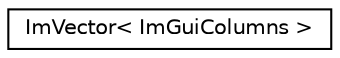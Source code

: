 digraph "Graphical Class Hierarchy"
{
  edge [fontname="Helvetica",fontsize="10",labelfontname="Helvetica",labelfontsize="10"];
  node [fontname="Helvetica",fontsize="10",shape=record];
  rankdir="LR";
  Node0 [label="ImVector\< ImGuiColumns \>",height=0.2,width=0.4,color="black", fillcolor="white", style="filled",URL="$structImVector.html"];
}
